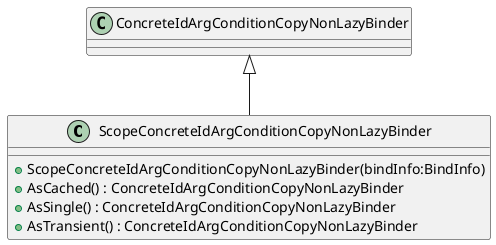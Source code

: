 @startuml
class ScopeConcreteIdArgConditionCopyNonLazyBinder {
    + ScopeConcreteIdArgConditionCopyNonLazyBinder(bindInfo:BindInfo)
    + AsCached() : ConcreteIdArgConditionCopyNonLazyBinder
    + AsSingle() : ConcreteIdArgConditionCopyNonLazyBinder
    + AsTransient() : ConcreteIdArgConditionCopyNonLazyBinder
}
ConcreteIdArgConditionCopyNonLazyBinder <|-- ScopeConcreteIdArgConditionCopyNonLazyBinder
@enduml
